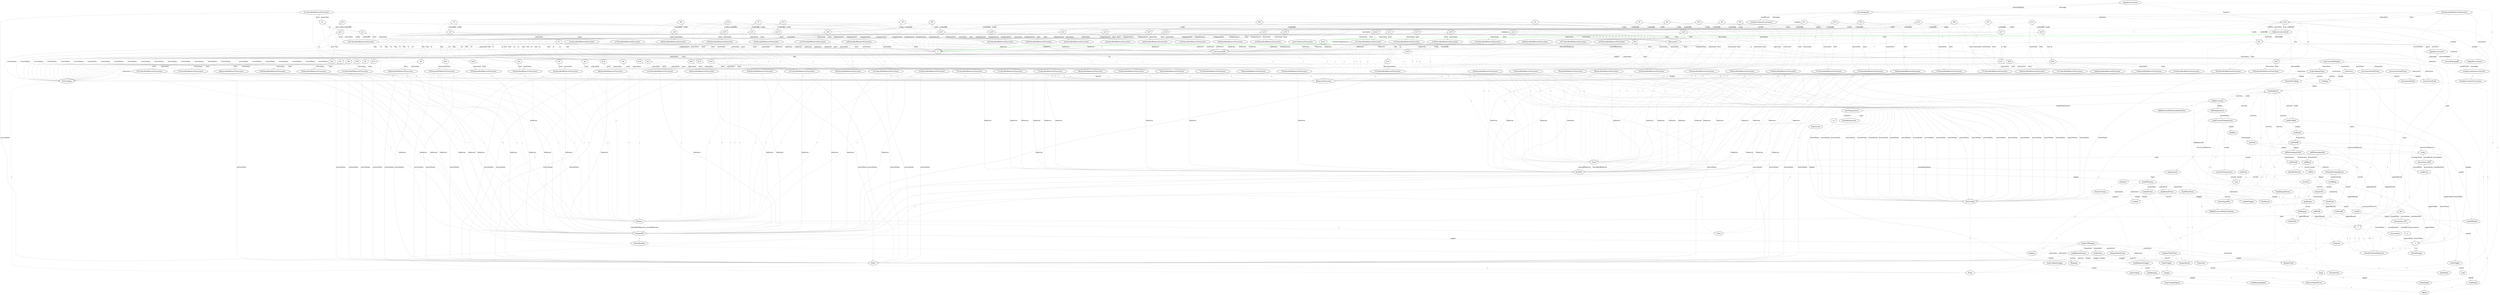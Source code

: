 digraph umlMetamodel {
	"Food" -> "Class" [label="i", color="lightgrey"]
	"Food" -> "foodSM" [label="classifierBehavior", color="grey"]
	"Food" -> "temperature" [label="ownedAttribute", color="grey"]
	"temperature" -> "Property" [label="i", color="lightgrey"]
	"temperature" -> "Integer" [label="type", color="grey"]
	"Integer" -> "PrimitiveType" [label="i", color="lightgrey"]
	"Food" -> "foodSM" [label="ownedBehavior", color="grey"]
	"foodSM" -> "StateMachine" [label="i", color="lightgrey"]
	"foodSM" -> "foodSMregion" [label="region", color="grey"]
	"foodSMregion" -> "Region" [label="i", color="lightgrey"]
	"foodSMregion" -> "foodInitial" [label="subvertex", color="grey"]
	"foodInitial" -> "Pseudostate" [label="i", color="lightgrey"]
	"foodSMregion" -> "foodFinal" [label="subvertex", color="grey"]
	"foodFinal" -> "FinalState" [label="i", color="lightgrey"]
	"foodSMregion" -> "NotCooked" [label="subvertex", color="grey"]
	"NotCooked" -> "State" [label="i", color="lightgrey"]
	"foodSMregion" -> "Cooked" [label="subvertex", color="grey"]
	"Cooked" -> "State" [label="i", color="lightgrey"]
	"foodSMregion" -> "foodInitialTrans" [label="transition", color="grey"]
	"foodInitialTrans" -> "Transition" [label="i", color="lightgrey"]
	"foodInitialTrans" -> "foodInitial" [label="source", color="grey"]
	"foodInitialTrans" -> "NotCooked" [label="target", color="grey"]
	"foodSMregion" -> "foodFinalTrans" [label="transition", color="grey"]
	"foodFinalTrans" -> "Transition" [label="i", color="lightgrey"]
	"foodFinalTrans" -> "Cooked" [label="source", color="grey"]
	"foodFinalTrans" -> "foodFinal" [label="target", color="grey"]
	"foodSMregion" -> "cookedTrans" [label="transition", color="grey"]
	"cookedTrans" -> "Transition" [label="i", color="lightgrey"]
	"cookedTrans" -> "NotCooked" [label="source", color="grey"]
	"cookedTrans" -> "Cooked" [label="target", color="grey"]
	"cookedTrans" -> "cookedTrigger" [label="trigger", color="grey"]
	"cookedTrigger" -> "Trigger" [label="i", color="lightgrey"]
	"cookedTrigger" -> "cooked" [label="event", color="grey"]
	"Microwave" -> "Class" [label="i", color="lightgrey"]
	"Microwave" -> "microwaveSM" [label="classifierBehavior", color="grey"]
	"Microwave" -> "microwaveSM" [label="ownedBehavior", color="grey"]
	"microwaveSM" -> "StateMachine" [label="i", color="lightgrey"]
	"microwaveSM" -> "microwaveSMregion" [label="region", color="grey"]
	"microwaveSMregion" -> "Region" [label="i", color="lightgrey"]
	"microwaveSMregion" -> "microwaveInitial" [label="subvertex", color="grey"]
	"microwaveInitial" -> "Pseudostate" [label="i", color="lightgrey"]
	"microwaveSMregion" -> "microwaveFinal" [label="subvertex", color="grey"]
	"microwaveFinal" -> "FinalState" [label="i", color="lightgrey"]
	"microwaveSMregion" -> "NotCooking" [label="subvertex", color="grey"]
	"NotCooking" -> "State" [label="i", color="lightgrey"]
	"microwaveSMregion" -> "Cooking" [label="subvertex", color="grey"]
	"Cooking" -> "State" [label="i", color="lightgrey"]
	"Cooking" -> "CookingEntry" [label="entry", color="grey"]
	"CookingEntry" -> "cookIncrement" [label="node", color="grey"]
	"cookIncrement" -> "CookingEntry" [label="activity", color="grey"]
	"cookIncrement" -> "AddStructuralFeatureValueAction" [label="i", color="lightgrey"]
	"cookIncrement" -> "true" [label="isReplaceAll", color="grey"]
	"cookIncrement" -> "newTemperature" [label="nameExpression", color="grey"]
	"newTemperature" -> "StringExpression" [label="i", color="lightgrey"]
	"newTemperature" -> "+1" [label="symbol", color="grey"]
	"newTemperature" -> "Expression" [label="type", color="grey"]
	"Expression" -> "Class" [label="i", color="lightgrey"]
	"cookIncrement" -> "oldTemperature" [label="object", color="grey"]
	"oldTemperature" -> "ActionInputPin" [label="i", color="lightgrey"]
	"oldTemperature" -> "readCurrentTemperature" [label="fromAction", color="grey"]
	"readCurrentTemperature" -> "CookingEntry" [label="activity", color="grey"]
	"readCurrentTemperature" -> "ReadStructuralFeatureAction" [label="i", color="lightgrey"]
	"readCurrentTemperature" -> "temperature" [label="structuralFeature", color="grey"]
	"readCurrentTemperature" -> "foodPin" [label="object", color="grey"]
	"foodPin" -> "ActionInputPin" [label="i", color="lightgrey"]
	"foodPin" -> "getFood" [label="fromAction", color="grey"]
	"getFood" -> "CookingEntry" [label="activity", color="grey"]
	"getFood" -> "ReadStructuralFeatureAction" [label="i", color="lightgrey"]
	"getFood" -> "cooks" [label="structuralFeature", color="grey"]
	"getFood" -> "selfActionInputPin" [label="object", color="grey"]
	"selfActionInputPin" -> "ActionInputPin" [label="i", color="lightgrey"]
	"selfActionInputPin" -> "selfRead" [label="fromAction", color="grey"]
	"selfRead" -> "CookingEntry" [label="activity", color="grey"]
	"selfRead" -> "ReadSelfAction" [label="i", color="lightgrey"]
	"selfRead" -> "selfPin" [label="result", color="grey"]
	"selfPin" -> "OutputPin" [label="i", color="lightgrey"]
	"selfPin" -> "true" [label="isLeaf", color="grey"]
	"getFood" -> "theFood" [label="result", color="grey"]
	"theFood" -> "OutputPin" [label="i", color="lightgrey"]
	"theFood" -> "true" [label="isLeaf", color="grey"]
	"readCurrentTemperature" -> "currentTemperature" [label="result", color="grey"]
	"currentTemperature" -> "OutputPin" [label="i", color="lightgrey"]
	"currentTemperature" -> "true" [label="isLeaf", color="grey"]
	"CookingEntry" -> "sendCooked" [label="node", color="grey"]
	"sendCooked" -> "CookingEntry" [label="activity", color="grey"]
	"sendCooked" -> "SendSignalAction" [label="i", color="lightgrey"]
	"sendCooked" -> "cookedSignal" [label="signal", color="grey"]
	"sendCooked" -> "foodPinB" [label="target", color="grey"]
	"foodPinB" -> "ActionInputPin" [label="i", color="lightgrey"]
	"foodPinB" -> "*" [label="upperBound", color="grey"]
	"*" -> "LiteralUnlimitedNatural" [label="i", color="lightgrey"]
	"foodPinB" -> "getFoodB" [label="fromAction", color="grey"]
	"getFoodB" -> "CookingEntry" [label="activity", color="grey"]
	"getFoodB" -> "ReadStructuralFeatureAction" [label="i", color="lightgrey"]
	"getFoodB" -> "cooks" [label="structuralFeature", color="grey"]
	"getFoodB" -> "selfActionInputPinB" [label="object", color="grey"]
	"selfActionInputPinB" -> "ActionInputPin" [label="i", color="lightgrey"]
	"selfActionInputPinB" -> "*" [label="upperBound", color="grey"]
	"*" -> "LiteralUnlimitedNatural" [label="i", color="lightgrey"]
	"selfActionInputPinB" -> "selfReadB" [label="fromAction", color="grey"]
	"selfReadB" -> "CookingEntry" [label="activity", color="grey"]
	"selfReadB" -> "ReadSelfAction" [label="i", color="lightgrey"]
	"selfReadB" -> "selfPinB" [label="result", color="grey"]
	"selfPinB" -> "OutputPin" [label="i", color="lightgrey"]
	"selfPinB" -> "*" [label="upperBound", color="grey"]
	"*" -> "LiteralUnlimitedNatural" [label="i", color="lightgrey"]
	"getFoodB" -> "theFoodB" [label="result", color="grey"]
	"theFoodB" -> "OutputPin" [label="i", color="lightgrey"]
	"theFoodB" -> "*" [label="upperBound", color="grey"]
	"*" -> "LiteralUnlimitedNatural" [label="i", color="lightgrey"]
	"microwaveSMregion" -> "FinishedCooking" [label="subvertex", color="grey"]
	"FinishedCooking" -> "State" [label="i", color="lightgrey"]
	"FinishedCooking" -> "FinishedCookingEntry" [label="entry", color="grey"]
	"FinishedCookingEntry" -> "Activity" [label="i", color="lightgrey"]
	"FinishedCookingEntry" -> "sendBeep" [label="node", color="grey"]
	"sendBeep" -> "FinishedCookingEntry" [label="activity", color="grey"]
	"sendBeep" -> "SendSignalAction" [label="i", color="lightgrey"]
	"sendBeep" -> "beepSignal" [label="signal", color="grey"]
	"sendBeep" -> "beeperPin" [label="target", color="grey"]
	"beeperPin" -> "ActionInputPin" [label="i", color="lightgrey"]
	"beeperPin" -> "*" [label="upperBound", color="grey"]
	"*" -> "LiteralUnlimitedNatural" [label="i", color="lightgrey"]
	"beeperPin" -> "getBeeper" [label="fromAction", color="grey"]
	"getBeeper" -> "FinishedCookingEntry" [label="activity", color="grey"]
	"getBeeper" -> "ReadStructuralFeatureAction" [label="i", color="lightgrey"]
	"getBeeper" -> "has" [label="structuralFeature", color="grey"]
	"getBeeper" -> "selfActionInputPin" [label="object", color="grey"]
	"selfActionInputPin" -> "ActionInputPin" [label="i", color="lightgrey"]
	"selfActionInputPin" -> "*" [label="upperBound", color="grey"]
	"*" -> "LiteralUnlimitedNatural" [label="i", color="lightgrey"]
	"selfActionInputPin" -> "selfRead" [label="fromAction", color="grey"]
	"selfRead" -> "FinishedCookingEntry" [label="activity", color="grey"]
	"selfRead" -> "ReadSelfAction" [label="i", color="lightgrey"]
	"selfRead" -> "selfPin" [label="result", color="grey"]
	"selfPin" -> "OutputPin" [label="i", color="lightgrey"]
	"selfPin" -> "*" [label="upperBound", color="grey"]
	"*" -> "LiteralUnlimitedNatural" [label="i", color="lightgrey"]
	"getBeeper" -> "theBeeper" [label="result", color="grey"]
	"theBeeper" -> "OutputPin" [label="i", color="lightgrey"]
	"theBeeper" -> "*" [label="upperBound", color="grey"]
	"*" -> "LiteralUnlimitedNatural" [label="i", color="lightgrey"]
	"microwaveSMregion" -> "microwaveInitialTrans" [label="transition", color="grey"]
	"microwaveInitialTrans" -> "Transition" [label="i", color="lightgrey"]
	"microwaveInitialTrans" -> "microwaveInitial" [label="source", color="grey"]
	"microwaveInitialTrans" -> "NotCooking" [label="target", color="grey"]
	"microwaveSMregion" -> "microwaveFinalTrans" [label="transition", color="grey"]
	"microwaveFinalTrans" -> "Transition" [label="i", color="lightgrey"]
	"microwaveFinalTrans" -> "FinishedCooking" [label="source", color="grey"]
	"microwaveFinalTrans" -> "microwaveFinal" [label="target", color="grey"]
	"microwaveSMregion" -> "cookTrans" [label="transition", color="grey"]
	"cookTrans" -> "Transition" [label="i", color="lightgrey"]
	"cookTrans" -> "NotCooking" [label="source", color="grey"]
	"cookTrans" -> "Cooking" [label="target", color="grey"]
	"cookTrans" -> "cookTrigger" [label="trigger", color="grey"]
	"cookTrigger" -> "Trigger" [label="i", color="lightgrey"]
	"cookTrigger" -> "cook" [label="event", color="grey"]
	"microwaveSMregion" -> "stopCookingTrans" [label="transition", color="grey"]
	"stopCookingTrans" -> "Transition" [label="i", color="lightgrey"]
	"stopCookingTrans" -> "Cooking" [label="source", color="grey"]
	"stopCookingTrans" -> "FinishedCooking" [label="target", color="grey"]
	"stopCookingTrans" -> "stopCookingTrigger" [label="trigger", color="grey"]
	"stopCookingTrigger" -> "Trigger" [label="i", color="lightgrey"]
	"stopCookingTrigger" -> "stopCooking" [label="event", color="grey"]
	"Beeper" -> "Class" [label="i", color="lightgrey"]
	"Beeper" -> "beeperSM" [label="classifierBehavior", color="grey"]
	"Beeper" -> "beeperSM" [label="ownedBehavior", color="grey"]
	"beeperSM" -> "StateMachine" [label="i", color="lightgrey"]
	"beeperSM" -> "beeperSMregion" [label="region", color="grey"]
	"beeperSMregion" -> "Region" [label="i", color="lightgrey"]
	"beeperSMregion" -> "beeperInitial" [label="subvertex", color="grey"]
	"beeperInitial" -> "Pseudostate" [label="i", color="lightgrey"]
	"beeperSMregion" -> "beeperFinal" [label="subvertex", color="grey"]
	"beeperFinal" -> "FinalState" [label="i", color="lightgrey"]
	"beeperSMregion" -> "Silent" [label="subvertex", color="grey"]
	"Silent" -> "State" [label="i", color="lightgrey"]
	"beeperSMregion" -> "Beeping" [label="subvertex", color="grey"]
	"Beeping" -> "State" [label="i", color="lightgrey"]
	"beeperSMregion" -> "beeperInitialTrans" [label="transition", color="grey"]
	"beeperInitialTrans" -> "Transition" [label="i", color="lightgrey"]
	"beeperInitialTrans" -> "beeperInitial" [label="source", color="grey"]
	"beeperInitialTrans" -> "Silent" [label="target", color="grey"]
	"beeperSMregion" -> "beeperFinalTrans" [label="transition", color="grey"]
	"beeperFinalTrans" -> "Transition" [label="i", color="lightgrey"]
	"beeperFinalTrans" -> "Silent" [label="source", color="grey"]
	"beeperFinalTrans" -> "beeperFinal" [label="target", color="grey"]
	"beeperSMregion" -> "beepTrans" [label="transition", color="grey"]
	"beepTrans" -> "Transition" [label="i", color="lightgrey"]
	"beepTrans" -> "Silent" [label="source", color="grey"]
	"beepTrans" -> "Beeping" [label="target", color="grey"]
	"beepTrans" -> "beepTrigger" [label="trigger", color="grey"]
	"beepTrigger" -> "Trigger" [label="i", color="lightgrey"]
	"beepTrigger" -> "beep" [label="event", color="grey"]
	"beeperSMregion" -> "stopBeepingTrans" [label="transition", color="grey"]
	"stopBeepingTrans" -> "Transition" [label="i", color="lightgrey"]
	"stopBeepingTrans" -> "Beeping" [label="source", color="grey"]
	"stopBeepingTrans" -> "Silent" [label="target", color="grey"]
	"stopBeepingTrans" -> "stopBeepingTrigger" [label="trigger", color="grey"]
	"stopBeepingTrigger" -> "Trigger" [label="i", color="lightgrey"]
	"stopBeepingTrigger" -> "stopBeeping" [label="event", color="grey"]
	"cooked" -> "ReceiveSignalEvent" [label="i", color="lightgrey"]
	"cooked" -> "cookedSignal" [label="signal", color="grey"]
	"cookedSignal" -> "Signal" [label="i", color="lightgrey"]
	"stopCooking" -> "ReceiveSignalEvent" [label="i", color="lightgrey"]
	"stopCooking" -> "stopCookingSignal" [label="signal", color="grey"]
	"stopCookingSignal" -> "Signal" [label="i", color="lightgrey"]
	"cook" -> "ReceiveSignalEvent" [label="i", color="lightgrey"]
	"cook" -> "cookSignal" [label="signal", color="grey"]
	"cookSignal" -> "Signal" [label="i", color="lightgrey"]
	"stopBeeping" -> "ReceiveSignalEvent" [label="i", color="lightgrey"]
	"stopBeeping" -> "stopBeepingSignal" [label="signal", color="grey"]
	"stopBeepingSignal" -> "Signal" [label="i", color="lightgrey"]
	"beep" -> "ReceiveSignalEvent" [label="i", color="lightgrey"]
	"beep" -> "beepSignal" [label="signal", color="grey"]
	"beepSignal" -> "Signal" [label="i", color="lightgrey"]
	"Association_DP3" -> "Association" [label="i", color="lightgrey"]
	"Association_DP3" -> "cooks" [label="memberEnd", color="grey"]
	"Association_DP3" -> "cooked by" [label="memberEnd", color="grey"]
	"Association_DP3" -> "cooks" [label="ownedEnd", color="grey"]
	"cooks" -> "Property" [label="i", color="lightgrey"]
	"cooks" -> "Food" [label="type", color="grey"]
	"cooks" -> "Association_DP3" [label="association", color="grey"]
	"cooks" -> "1" [label="upperValue", color="grey"]
	"1" -> "LiteralUnlimitedNatural" [label="i", color="lightgrey"]
	"cooks" -> "1" [label="lowerValue", color="grey"]
	"1" -> "LiteralInteger" [label="i", color="lightgrey"]
	"Association_DP3" -> "cooked by" [label="ownedEnd", color="grey"]
	"cooked by" -> "Property" [label="i", color="lightgrey"]
	"cooked by" -> "Microwave" [label="type", color="grey"]
	"cooked by" -> "Association_DP3" [label="association", color="grey"]
	"cooked by" -> "1" [label="upperValue", color="grey"]
	"1" -> "LiteralUnlimitedNatural" [label="i", color="lightgrey"]
	"cooked by" -> "1" [label="lowerValue", color="grey"]
	"1" -> "LiteralInteger" [label="i", color="lightgrey"]
	"Association_EE7" -> "Association" [label="i", color="lightgrey"]
	"Association_EE7" -> "has" [label="memberEnd", color="grey"]
	"Association_EE7" -> "in" [label="memberEnd", color="grey"]
	"Association_EE7" -> "has" [label="ownedEnd", color="grey"]
	"has" -> "Property" [label="i", color="lightgrey"]
	"has" -> "Beeper" [label="type", color="grey"]
	"has" -> "Association_EE7" [label="association", color="grey"]
	"has" -> "1" [label="upperValue", color="grey"]
	"1" -> "LiteralUnlimitedNatural" [label="i", color="lightgrey"]
	"has" -> "1" [label="lowerValue", color="grey"]
	"1" -> "LiteralInteger" [label="i", color="lightgrey"]
	"Association_EE7" -> "in" [label="ownedEnd", color="grey"]
	"in" -> "Property" [label="i", color="lightgrey"]
	"in" -> "Microwave" [label="type", color="grey"]
	"in" -> "Association_EE7" [label="association", color="grey"]
	"in" -> "1" [label="upperValue", color="grey"]
	"1" -> "LiteralUnlimitedNatural" [label="i", color="lightgrey"]
	"in" -> "1" [label="lowerValue", color="grey"]
	"1" -> "LiteralInteger" [label="i", color="lightgrey"]
	"m1" -> "Microwave" [label="i", color="lightgrey"]
	"m1classifierBehaviorExecution" -> "BehaviorExecution" [label="i", color="lightgrey"]
	"m1" -> "m1classifierBehaviorExecution" [label="execution", color="grey"]
	"m1classifierBehaviorExecution" -> "m1" [label="host", color="grey"]
	"m1classifierBehaviorExecution" -> "microwaveSM" [label="behavior", color="grey"]
	"m1classifierBehaviorExecution" -> "NotCooking" [label="activeState", color="grey"]
	"f1" -> "Food" [label="i", color="lightgrey"]
	"f1classifierBehaviorExecution" -> "BehaviorExecution" [label="i", color="lightgrey"]
	"f1" -> "f1classifierBehaviorExecution" [label="execution", color="grey"]
	"f1classifierBehaviorExecution" -> "f1" [label="host", color="grey"]
	"f1classifierBehaviorExecution" -> "foodSM" [label="behavior", color="grey"]
	"f1classifierBehaviorExecution" -> "NotCooked" [label="activeState", color="grey"]
	"f1" -> "3" [label="temperature", color="grey"]
	"b1" -> "Beeper" [label="i", color="lightgrey"]
	"b1classifierBehaviorExecution" -> "BehaviorExecution" [label="i", color="lightgrey"]
	"b1" -> "b1classifierBehaviorExecution" [label="execution", color="grey"]
	"b1classifierBehaviorExecution" -> "b1" [label="host", color="grey"]
	"b1classifierBehaviorExecution" -> "beeperSM" [label="behavior", color="grey"]
	"b1classifierBehaviorExecution" -> "Silent" [label="activeState", color="grey"]
	"m1" -> "f1" [label="cooks", color="grey"]
	"f1" -> "m1" [label="cookedBy", color="grey"]
	"m1" -> "b1" [label="has", color="grey"]
	"b1" -> "m1" [label="in", color="grey"]
	"m2" -> "Microwave" [label="i", color="lightgrey"]
	"m2classifierBehaviorExecution" -> "BehaviorExecution" [label="i", color="lightgrey"]
	"m2" -> "m2classifierBehaviorExecution" [label="execution", color="grey"]
	"m2classifierBehaviorExecution" -> "m2" [label="host", color="grey"]
	"m2classifierBehaviorExecution" -> "microwaveSM" [label="behavior", color="grey"]
	"m2classifierBehaviorExecution" -> "NotCooking" [label="activeState", color="grey"]
	"f2" -> "Food" [label="i", color="lightgrey"]
	"f2classifierBehaviorExecution" -> "BehaviorExecution" [label="i", color="lightgrey"]
	"f2" -> "f2classifierBehaviorExecution" [label="execution", color="grey"]
	"f2classifierBehaviorExecution" -> "f2" [label="host", color="grey"]
	"f2classifierBehaviorExecution" -> "foodSM" [label="behavior", color="grey"]
	"f2classifierBehaviorExecution" -> "NotCooked" [label="activeState", color="grey"]
	"f2" -> "3" [label="temperature", color="grey"]
	"b2" -> "Beeper" [label="i", color="lightgrey"]
	"b2classifierBehaviorExecution" -> "BehaviorExecution" [label="i", color="lightgrey"]
	"b2" -> "b2classifierBehaviorExecution" [label="execution", color="grey"]
	"b2classifierBehaviorExecution" -> "b2" [label="host", color="grey"]
	"b2classifierBehaviorExecution" -> "beeperSM" [label="behavior", color="grey"]
	"b2classifierBehaviorExecution" -> "Silent" [label="activeState", color="grey"]
	"m2" -> "f2" [label="cooks", color="grey"]
	"f2" -> "m2" [label="cookedBy", color="grey"]
	"m2" -> "b2" [label="has", color="grey"]
	"b2" -> "m2" [label="in", color="grey"]
	"m3" -> "Microwave" [label="i", color="lightgrey"]
	"m3classifierBehaviorExecution" -> "BehaviorExecution" [label="i", color="lightgrey"]
	"m3" -> "m3classifierBehaviorExecution" [label="execution", color="grey"]
	"m3classifierBehaviorExecution" -> "m3" [label="host", color="grey"]
	"m3classifierBehaviorExecution" -> "microwaveSM" [label="behavior", color="grey"]
	"m3classifierBehaviorExecution" -> "NotCooking" [label="activeState", color="grey"]
	"f3" -> "Food" [label="i", color="lightgrey"]
	"f3classifierBehaviorExecution" -> "BehaviorExecution" [label="i", color="lightgrey"]
	"f3" -> "f3classifierBehaviorExecution" [label="execution", color="grey"]
	"f3classifierBehaviorExecution" -> "f3" [label="host", color="grey"]
	"f3classifierBehaviorExecution" -> "foodSM" [label="behavior", color="grey"]
	"f3classifierBehaviorExecution" -> "NotCooked" [label="activeState", color="grey"]
	"f3" -> "3" [label="temperature", color="grey"]
	"b3" -> "Beeper" [label="i", color="lightgrey"]
	"b3classifierBehaviorExecution" -> "BehaviorExecution" [label="i", color="lightgrey"]
	"b3" -> "b3classifierBehaviorExecution" [label="execution", color="grey"]
	"b3classifierBehaviorExecution" -> "b3" [label="host", color="grey"]
	"b3classifierBehaviorExecution" -> "beeperSM" [label="behavior", color="grey"]
	"b3classifierBehaviorExecution" -> "Silent" [label="activeState", color="grey"]
	"m3" -> "f3" [label="cooks", color="grey"]
	"f3" -> "m3" [label="cookedBy", color="grey"]
	"m3" -> "b3" [label="has", color="grey"]
	"b3" -> "m3" [label="in", color="grey"]
	"m4" -> "Microwave" [label="i", color="lightgrey"]
	"m4classifierBehaviorExecution" -> "BehaviorExecution" [label="i", color="lightgrey"]
	"m4" -> "m4classifierBehaviorExecution" [label="execution", color="grey"]
	"m4classifierBehaviorExecution" -> "m4" [label="host", color="grey"]
	"m4classifierBehaviorExecution" -> "microwaveSM" [label="behavior", color="grey"]
	"m4classifierBehaviorExecution" -> "NotCooking" [label="activeState", color="grey"]
	"f4" -> "Food" [label="i", color="lightgrey"]
	"f4classifierBehaviorExecution" -> "BehaviorExecution" [label="i", color="lightgrey"]
	"f4" -> "f4classifierBehaviorExecution" [label="execution", color="grey"]
	"f4classifierBehaviorExecution" -> "f4" [label="host", color="grey"]
	"f4classifierBehaviorExecution" -> "foodSM" [label="behavior", color="grey"]
	"f4classifierBehaviorExecution" -> "NotCooked" [label="activeState", color="grey"]
	"f4" -> "3" [label="temperature", color="grey"]
	"b4" -> "Beeper" [label="i", color="lightgrey"]
	"b4classifierBehaviorExecution" -> "BehaviorExecution" [label="i", color="lightgrey"]
	"b4" -> "b4classifierBehaviorExecution" [label="execution", color="grey"]
	"b4classifierBehaviorExecution" -> "b4" [label="host", color="grey"]
	"b4classifierBehaviorExecution" -> "beeperSM" [label="behavior", color="grey"]
	"b4classifierBehaviorExecution" -> "Silent" [label="activeState", color="grey"]
	"m4" -> "f4" [label="cooks", color="grey"]
	"f4" -> "m4" [label="cookedBy", color="grey"]
	"m4" -> "b4" [label="has", color="grey"]
	"b4" -> "m4" [label="in", color="grey"]
	"m5" -> "Microwave" [label="i", color="lightgrey"]
	"m5classifierBehaviorExecution" -> "BehaviorExecution" [label="i", color="lightgrey"]
	"m5" -> "m5classifierBehaviorExecution" [label="execution", color="grey"]
	"m5classifierBehaviorExecution" -> "m5" [label="host", color="grey"]
	"m5classifierBehaviorExecution" -> "microwaveSM" [label="behavior", color="grey"]
	"m5classifierBehaviorExecution" -> "NotCooking" [label="activeState", color="grey"]
	"f5" -> "Food" [label="i", color="lightgrey"]
	"f5classifierBehaviorExecution" -> "BehaviorExecution" [label="i", color="lightgrey"]
	"f5" -> "f5classifierBehaviorExecution" [label="execution", color="grey"]
	"f5classifierBehaviorExecution" -> "f5" [label="host", color="grey"]
	"f5classifierBehaviorExecution" -> "foodSM" [label="behavior", color="grey"]
	"f5classifierBehaviorExecution" -> "NotCooked" [label="activeState", color="grey"]
	"f5" -> "3" [label="temperature", color="grey"]
	"b5" -> "Beeper" [label="i", color="lightgrey"]
	"b5classifierBehaviorExecution" -> "BehaviorExecution" [label="i", color="lightgrey"]
	"b5" -> "b5classifierBehaviorExecution" [label="execution", color="grey"]
	"b5classifierBehaviorExecution" -> "b5" [label="host", color="grey"]
	"b5classifierBehaviorExecution" -> "beeperSM" [label="behavior", color="grey"]
	"b5classifierBehaviorExecution" -> "Silent" [label="activeState", color="grey"]
	"m5" -> "f5" [label="cooks", color="grey"]
	"f5" -> "m5" [label="cookedBy", color="grey"]
	"m5" -> "b5" [label="has", color="grey"]
	"b5" -> "m5" [label="in", color="grey"]
	"m6" -> "Microwave" [label="i", color="lightgrey"]
	"m6classifierBehaviorExecution" -> "BehaviorExecution" [label="i", color="lightgrey"]
	"m6" -> "m6classifierBehaviorExecution" [label="execution", color="grey"]
	"m6classifierBehaviorExecution" -> "m6" [label="host", color="grey"]
	"m6classifierBehaviorExecution" -> "microwaveSM" [label="behavior", color="grey"]
	"m6classifierBehaviorExecution" -> "NotCooking" [label="activeState", color="grey"]
	"f6" -> "Food" [label="i", color="lightgrey"]
	"f6classifierBehaviorExecution" -> "BehaviorExecution" [label="i", color="lightgrey"]
	"f6" -> "f6classifierBehaviorExecution" [label="execution", color="grey"]
	"f6classifierBehaviorExecution" -> "f6" [label="host", color="grey"]
	"f6classifierBehaviorExecution" -> "foodSM" [label="behavior", color="grey"]
	"f6classifierBehaviorExecution" -> "NotCooked" [label="activeState", color="grey"]
	"f6" -> "3" [label="temperature", color="grey"]
	"b6" -> "Beeper" [label="i", color="lightgrey"]
	"b6classifierBehaviorExecution" -> "BehaviorExecution" [label="i", color="lightgrey"]
	"b6" -> "b6classifierBehaviorExecution" [label="execution", color="grey"]
	"b6classifierBehaviorExecution" -> "b6" [label="host", color="grey"]
	"b6classifierBehaviorExecution" -> "beeperSM" [label="behavior", color="grey"]
	"b6classifierBehaviorExecution" -> "Silent" [label="activeState", color="grey"]
	"m6" -> "f6" [label="cooks", color="grey"]
	"f6" -> "m6" [label="cookedBy", color="grey"]
	"m6" -> "b6" [label="has", color="grey"]
	"b6" -> "m6" [label="in", color="grey"]
	"m7" -> "Microwave" [label="i", color="lightgrey"]
	"m7classifierBehaviorExecution" -> "BehaviorExecution" [label="i", color="lightgrey"]
	"m7" -> "m7classifierBehaviorExecution" [label="execution", color="grey"]
	"m7classifierBehaviorExecution" -> "m7" [label="host", color="grey"]
	"m7classifierBehaviorExecution" -> "microwaveSM" [label="behavior", color="grey"]
	"m7classifierBehaviorExecution" -> "NotCooking" [label="activeState", color="grey"]
	"f7" -> "Food" [label="i", color="lightgrey"]
	"f7classifierBehaviorExecution" -> "BehaviorExecution" [label="i", color="lightgrey"]
	"f7" -> "f7classifierBehaviorExecution" [label="execution", color="grey"]
	"f7classifierBehaviorExecution" -> "f7" [label="host", color="grey"]
	"f7classifierBehaviorExecution" -> "foodSM" [label="behavior", color="grey"]
	"f7classifierBehaviorExecution" -> "NotCooked" [label="activeState", color="grey"]
	"f7" -> "3" [label="temperature", color="grey"]
	"b7" -> "Beeper" [label="i", color="lightgrey"]
	"b7classifierBehaviorExecution" -> "BehaviorExecution" [label="i", color="lightgrey"]
	"b7" -> "b7classifierBehaviorExecution" [label="execution", color="grey"]
	"b7classifierBehaviorExecution" -> "b7" [label="host", color="grey"]
	"b7classifierBehaviorExecution" -> "beeperSM" [label="behavior", color="grey"]
	"b7classifierBehaviorExecution" -> "Silent" [label="activeState", color="grey"]
	"m7" -> "f7" [label="cooks", color="grey"]
	"f7" -> "m7" [label="cookedBy", color="grey"]
	"m7" -> "b7" [label="has", color="grey"]
	"b7" -> "m7" [label="in", color="grey"]
	"m8" -> "Microwave" [label="i", color="lightgrey"]
	"m8classifierBehaviorExecution" -> "BehaviorExecution" [label="i", color="lightgrey"]
	"m8" -> "m8classifierBehaviorExecution" [label="execution", color="grey"]
	"m8classifierBehaviorExecution" -> "m8" [label="host", color="grey"]
	"m8classifierBehaviorExecution" -> "microwaveSM" [label="behavior", color="grey"]
	"m8classifierBehaviorExecution" -> "NotCooking" [label="activeState", color="grey"]
	"f8" -> "Food" [label="i", color="lightgrey"]
	"f8classifierBehaviorExecution" -> "BehaviorExecution" [label="i", color="lightgrey"]
	"f8" -> "f8classifierBehaviorExecution" [label="execution", color="grey"]
	"f8classifierBehaviorExecution" -> "f8" [label="host", color="grey"]
	"f8classifierBehaviorExecution" -> "foodSM" [label="behavior", color="grey"]
	"f8classifierBehaviorExecution" -> "NotCooked" [label="activeState", color="grey"]
	"f8" -> "3" [label="temperature", color="grey"]
	"b8" -> "Beeper" [label="i", color="lightgrey"]
	"b8classifierBehaviorExecution" -> "BehaviorExecution" [label="i", color="lightgrey"]
	"b8" -> "b8classifierBehaviorExecution" [label="execution", color="grey"]
	"b8classifierBehaviorExecution" -> "b8" [label="host", color="grey"]
	"b8classifierBehaviorExecution" -> "beeperSM" [label="behavior", color="grey"]
	"b8classifierBehaviorExecution" -> "Silent" [label="activeState", color="grey"]
	"m8" -> "f8" [label="cooks", color="grey"]
	"f8" -> "m8" [label="cookedBy", color="grey"]
	"m8" -> "b8" [label="has", color="grey"]
	"b8" -> "m8" [label="in", color="grey"]
	"m9" -> "Microwave" [label="i", color="lightgrey"]
	"m9classifierBehaviorExecution" -> "BehaviorExecution" [label="i", color="lightgrey"]
	"m9" -> "m9classifierBehaviorExecution" [label="execution", color="grey"]
	"m9classifierBehaviorExecution" -> "m9" [label="host", color="grey"]
	"m9classifierBehaviorExecution" -> "microwaveSM" [label="behavior", color="grey"]
	"m9classifierBehaviorExecution" -> "NotCooking" [label="activeState", color="grey"]
	"f9" -> "Food" [label="i", color="lightgrey"]
	"f9classifierBehaviorExecution" -> "BehaviorExecution" [label="i", color="lightgrey"]
	"f9" -> "f9classifierBehaviorExecution" [label="execution", color="grey"]
	"f9classifierBehaviorExecution" -> "f9" [label="host", color="grey"]
	"f9classifierBehaviorExecution" -> "foodSM" [label="behavior", color="grey"]
	"f9classifierBehaviorExecution" -> "NotCooked" [label="activeState", color="grey"]
	"f9" -> "3" [label="temperature", color="grey"]
	"b9" -> "Beeper" [label="i", color="lightgrey"]
	"b9classifierBehaviorExecution" -> "BehaviorExecution" [label="i", color="lightgrey"]
	"b9" -> "b9classifierBehaviorExecution" [label="execution", color="grey"]
	"b9classifierBehaviorExecution" -> "b9" [label="host", color="grey"]
	"b9classifierBehaviorExecution" -> "beeperSM" [label="behavior", color="grey"]
	"b9classifierBehaviorExecution" -> "Silent" [label="activeState", color="grey"]
	"m9" -> "f9" [label="cooks", color="grey"]
	"f9" -> "m9" [label="cookedBy", color="grey"]
	"m9" -> "b9" [label="has", color="grey"]
	"b9" -> "m9" [label="in", color="grey"]
	"m10" -> "Microwave" [label="i", color="lightgrey"]
	"m10classifierBehaviorExecution" -> "BehaviorExecution" [label="i", color="lightgrey"]
	"m10" -> "m10classifierBehaviorExecution" [label="execution", color="grey"]
	"m10classifierBehaviorExecution" -> "m10" [label="host", color="grey"]
	"m10classifierBehaviorExecution" -> "microwaveSM" [label="behavior", color="grey"]
	"m10classifierBehaviorExecution" -> "NotCooking" [label="activeState", color="grey"]
	"f10" -> "Food" [label="i", color="lightgrey"]
	"f10classifierBehaviorExecution" -> "BehaviorExecution" [label="i", color="lightgrey"]
	"f10" -> "f10classifierBehaviorExecution" [label="execution", color="grey"]
	"f10classifierBehaviorExecution" -> "f10" [label="host", color="grey"]
	"f10classifierBehaviorExecution" -> "foodSM" [label="behavior", color="grey"]
	"f10classifierBehaviorExecution" -> "NotCooked" [label="activeState", color="grey"]
	"f10" -> "3" [label="temperature", color="grey"]
	"b10" -> "Beeper" [label="i", color="lightgrey"]
	"b10classifierBehaviorExecution" -> "BehaviorExecution" [label="i", color="lightgrey"]
	"b10" -> "b10classifierBehaviorExecution" [label="execution", color="grey"]
	"b10classifierBehaviorExecution" -> "b10" [label="host", color="grey"]
	"b10classifierBehaviorExecution" -> "beeperSM" [label="behavior", color="grey"]
	"b10classifierBehaviorExecution" -> "Silent" [label="activeState", color="grey"]
	"m10" -> "f10" [label="cooks", color="grey"]
	"f10" -> "m10" [label="cookedBy", color="grey"]
	"m10" -> "b10" [label="has", color="grey"]
	"b10" -> "m10" [label="in", color="grey"]
	"m11" -> "Microwave" [label="i", color="lightgrey"]
	"m11classifierBehaviorExecution" -> "BehaviorExecution" [label="i", color="lightgrey"]
	"m11" -> "m11classifierBehaviorExecution" [label="execution", color="grey"]
	"m11classifierBehaviorExecution" -> "m11" [label="host", color="grey"]
	"m11classifierBehaviorExecution" -> "microwaveSM" [label="behavior", color="grey"]
	"m11classifierBehaviorExecution" -> "NotCooking" [label="activeState", color="grey"]
	"f11" -> "Food" [label="i", color="lightgrey"]
	"f11classifierBehaviorExecution" -> "BehaviorExecution" [label="i", color="lightgrey"]
	"f11" -> "f11classifierBehaviorExecution" [label="execution", color="grey"]
	"f11classifierBehaviorExecution" -> "f11" [label="host", color="grey"]
	"f11classifierBehaviorExecution" -> "foodSM" [label="behavior", color="grey"]
	"f11classifierBehaviorExecution" -> "NotCooked" [label="activeState", color="grey"]
	"f11" -> "3" [label="temperature", color="grey"]
	"b11" -> "Beeper" [label="i", color="lightgrey"]
	"b11classifierBehaviorExecution" -> "BehaviorExecution" [label="i", color="lightgrey"]
	"b11" -> "b11classifierBehaviorExecution" [label="execution", color="grey"]
	"b11classifierBehaviorExecution" -> "b11" [label="host", color="grey"]
	"b11classifierBehaviorExecution" -> "beeperSM" [label="behavior", color="grey"]
	"b11classifierBehaviorExecution" -> "Silent" [label="activeState", color="grey"]
	"m11" -> "f11" [label="cooks", color="grey"]
	"f11" -> "m11" [label="cookedBy", color="grey"]
	"m11" -> "b11" [label="has", color="grey"]
	"b11" -> "m11" [label="in", color="grey"]
	"m12" -> "Microwave" [label="i", color="lightgrey"]
	"m12classifierBehaviorExecution" -> "BehaviorExecution" [label="i", color="lightgrey"]
	"m12" -> "m12classifierBehaviorExecution" [label="execution", color="grey"]
	"m12classifierBehaviorExecution" -> "m12" [label="host", color="grey"]
	"m12classifierBehaviorExecution" -> "microwaveSM" [label="behavior", color="grey"]
	"m12classifierBehaviorExecution" -> "NotCooking" [label="activeState", color="grey"]
	"f12" -> "Food" [label="i", color="lightgrey"]
	"f12classifierBehaviorExecution" -> "BehaviorExecution" [label="i", color="lightgrey"]
	"f12" -> "f12classifierBehaviorExecution" [label="execution", color="grey"]
	"f12classifierBehaviorExecution" -> "f12" [label="host", color="grey"]
	"f12classifierBehaviorExecution" -> "foodSM" [label="behavior", color="grey"]
	"f12classifierBehaviorExecution" -> "NotCooked" [label="activeState", color="grey"]
	"f12" -> "3" [label="temperature", color="grey"]
	"b12" -> "Beeper" [label="i", color="lightgrey"]
	"b12classifierBehaviorExecution" -> "BehaviorExecution" [label="i", color="lightgrey"]
	"b12" -> "b12classifierBehaviorExecution" [label="execution", color="grey"]
	"b12classifierBehaviorExecution" -> "b12" [label="host", color="grey"]
	"b12classifierBehaviorExecution" -> "beeperSM" [label="behavior", color="grey"]
	"b12classifierBehaviorExecution" -> "Silent" [label="activeState", color="grey"]
	"m12" -> "f12" [label="cooks", color="grey"]
	"f12" -> "m12" [label="cookedBy", color="grey"]
	"m12" -> "b12" [label="has", color="grey"]
	"b12" -> "m12" [label="in", color="grey"]
	"m13" -> "Microwave" [label="i", color="lightgrey"]
	"m13classifierBehaviorExecution" -> "BehaviorExecution" [label="i", color="lightgrey"]
	"m13" -> "m13classifierBehaviorExecution" [label="execution", color="grey"]
	"m13classifierBehaviorExecution" -> "m13" [label="host", color="grey"]
	"m13classifierBehaviorExecution" -> "microwaveSM" [label="behavior", color="grey"]
	"m13classifierBehaviorExecution" -> "NotCooking" [label="activeState", color="grey"]
	"f13" -> "Food" [label="i", color="lightgrey"]
	"f13classifierBehaviorExecution" -> "BehaviorExecution" [label="i", color="lightgrey"]
	"f13" -> "f13classifierBehaviorExecution" [label="execution", color="grey"]
	"f13classifierBehaviorExecution" -> "f13" [label="host", color="grey"]
	"f13classifierBehaviorExecution" -> "foodSM" [label="behavior", color="grey"]
	"f13classifierBehaviorExecution" -> "NotCooked" [label="activeState", color="grey"]
	"f13" -> "3" [label="temperature", color="grey"]
	"b13" -> "Beeper" [label="i", color="lightgrey"]
	"b13classifierBehaviorExecution" -> "BehaviorExecution" [label="i", color="lightgrey"]
	"b13" -> "b13classifierBehaviorExecution" [label="execution", color="grey"]
	"b13classifierBehaviorExecution" -> "b13" [label="host", color="grey"]
	"b13classifierBehaviorExecution" -> "beeperSM" [label="behavior", color="grey"]
	"b13classifierBehaviorExecution" -> "Silent" [label="activeState", color="grey"]
	"m13" -> "f13" [label="cooks", color="grey"]
	"f13" -> "m13" [label="cookedBy", color="grey"]
	"m13" -> "b13" [label="has", color="grey"]
	"b13" -> "m13" [label="in", color="grey"]
	"m14" -> "Microwave" [label="i", color="lightgrey"]
	"m14classifierBehaviorExecution" -> "BehaviorExecution" [label="i", color="lightgrey"]
	"m14" -> "m14classifierBehaviorExecution" [label="execution", color="grey"]
	"m14classifierBehaviorExecution" -> "m14" [label="host", color="grey"]
	"m14classifierBehaviorExecution" -> "microwaveSM" [label="behavior", color="grey"]
	"m14classifierBehaviorExecution" -> "NotCooking" [label="activeState", color="grey"]
	"f14" -> "Food" [label="i", color="lightgrey"]
	"f14classifierBehaviorExecution" -> "BehaviorExecution" [label="i", color="lightgrey"]
	"f14" -> "f14classifierBehaviorExecution" [label="execution", color="grey"]
	"f14classifierBehaviorExecution" -> "f14" [label="host", color="grey"]
	"f14classifierBehaviorExecution" -> "foodSM" [label="behavior", color="grey"]
	"f14classifierBehaviorExecution" -> "NotCooked" [label="activeState", color="grey"]
	"f14" -> "3" [label="temperature", color="grey"]
	"b14" -> "Beeper" [label="i", color="lightgrey"]
	"b14classifierBehaviorExecution" -> "BehaviorExecution" [label="i", color="lightgrey"]
	"b14" -> "b14classifierBehaviorExecution" [label="execution", color="grey"]
	"b14classifierBehaviorExecution" -> "b14" [label="host", color="grey"]
	"b14classifierBehaviorExecution" -> "beeperSM" [label="behavior", color="grey"]
	"b14classifierBehaviorExecution" -> "Silent" [label="activeState", color="grey"]
	"m14" -> "f14" [label="cooks", color="grey"]
	"f14" -> "m14" [label="cookedBy", color="grey"]
	"m14" -> "b14" [label="has", color="grey"]
	"b14" -> "m14" [label="in", color="grey"]
	"m15" -> "Microwave" [label="i", color="lightgrey"]
	"m15classifierBehaviorExecution" -> "BehaviorExecution" [label="i", color="lightgrey"]
	"m15" -> "m15classifierBehaviorExecution" [label="execution", color="grey"]
	"m15classifierBehaviorExecution" -> "m15" [label="host", color="grey"]
	"m15classifierBehaviorExecution" -> "microwaveSM" [label="behavior", color="grey"]
	"m15classifierBehaviorExecution" -> "NotCooking" [label="activeState", color="grey"]
	"f15" -> "Food" [label="i", color="lightgrey"]
	"f15classifierBehaviorExecution" -> "BehaviorExecution" [label="i", color="lightgrey"]
	"f15" -> "f15classifierBehaviorExecution" [label="execution", color="grey"]
	"f15classifierBehaviorExecution" -> "f15" [label="host", color="grey"]
	"f15classifierBehaviorExecution" -> "foodSM" [label="behavior", color="grey"]
	"f15classifierBehaviorExecution" -> "NotCooked" [label="activeState", color="grey"]
	"f15" -> "3" [label="temperature", color="grey"]
	"b15" -> "Beeper" [label="i", color="lightgrey"]
	"b15classifierBehaviorExecution" -> "BehaviorExecution" [label="i", color="lightgrey"]
	"b15" -> "b15classifierBehaviorExecution" [label="execution", color="grey"]
	"b15classifierBehaviorExecution" -> "b15" [label="host", color="grey"]
	"b15classifierBehaviorExecution" -> "beeperSM" [label="behavior", color="grey"]
	"b15classifierBehaviorExecution" -> "Silent" [label="activeState", color="grey"]
	"m15" -> "f15" [label="cooks", color="grey"]
	"f15" -> "m15" [label="cookedBy", color="grey"]
	"m15" -> "b15" [label="has", color="grey"]
	"b15" -> "m15" [label="in", color="grey"]
	"m16" -> "Microwave" [label="i", color="lightgrey"]
	"m16classifierBehaviorExecution" -> "BehaviorExecution" [label="i", color="lightgrey"]
	"m16" -> "m16classifierBehaviorExecution" [label="execution", color="grey"]
	"m16classifierBehaviorExecution" -> "m16" [label="host", color="grey"]
	"m16classifierBehaviorExecution" -> "microwaveSM" [label="behavior", color="grey"]
	"m16classifierBehaviorExecution" -> "NotCooking" [label="activeState", color="grey"]
	"f16" -> "Food" [label="i", color="lightgrey"]
	"f16classifierBehaviorExecution" -> "BehaviorExecution" [label="i", color="lightgrey"]
	"f16" -> "f16classifierBehaviorExecution" [label="execution", color="grey"]
	"f16classifierBehaviorExecution" -> "f16" [label="host", color="grey"]
	"f16classifierBehaviorExecution" -> "foodSM" [label="behavior", color="grey"]
	"f16classifierBehaviorExecution" -> "NotCooked" [label="activeState", color="grey"]
	"f16" -> "3" [label="temperature", color="grey"]
	"b16" -> "Beeper" [label="i", color="lightgrey"]
	"b16classifierBehaviorExecution" -> "BehaviorExecution" [label="i", color="lightgrey"]
	"b16" -> "b16classifierBehaviorExecution" [label="execution", color="grey"]
	"b16classifierBehaviorExecution" -> "b16" [label="host", color="grey"]
	"b16classifierBehaviorExecution" -> "beeperSM" [label="behavior", color="grey"]
	"b16classifierBehaviorExecution" -> "Silent" [label="activeState", color="grey"]
	"m16" -> "f16" [label="cooks", color="grey"]
	"f16" -> "m16" [label="cookedBy", color="grey"]
	"m16" -> "b16" [label="has", color="grey"]
	"b16" -> "m16" [label="in", color="grey"]
	"m17" -> "Microwave" [label="i", color="lightgrey"]
	"m17classifierBehaviorExecution" -> "BehaviorExecution" [label="i", color="lightgrey"]
	"m17" -> "m17classifierBehaviorExecution" [label="execution", color="grey"]
	"m17classifierBehaviorExecution" -> "m17" [label="host", color="grey"]
	"m17classifierBehaviorExecution" -> "microwaveSM" [label="behavior", color="grey"]
	"m17classifierBehaviorExecution" -> "NotCooking" [label="activeState", color="grey"]
	"f17" -> "Food" [label="i", color="lightgrey"]
	"f17classifierBehaviorExecution" -> "BehaviorExecution" [label="i", color="lightgrey"]
	"f17" -> "f17classifierBehaviorExecution" [label="execution", color="grey"]
	"f17classifierBehaviorExecution" -> "f17" [label="host", color="grey"]
	"f17classifierBehaviorExecution" -> "foodSM" [label="behavior", color="grey"]
	"f17classifierBehaviorExecution" -> "NotCooked" [label="activeState", color="grey"]
	"f17" -> "3" [label="temperature", color="grey"]
	"b17" -> "Beeper" [label="i", color="lightgrey"]
	"b17classifierBehaviorExecution" -> "BehaviorExecution" [label="i", color="lightgrey"]
	"b17" -> "b17classifierBehaviorExecution" [label="execution", color="grey"]
	"b17classifierBehaviorExecution" -> "b17" [label="host", color="grey"]
	"b17classifierBehaviorExecution" -> "beeperSM" [label="behavior", color="grey"]
	"b17classifierBehaviorExecution" -> "Silent" [label="activeState", color="grey"]
	"m17" -> "f17" [label="cooks", color="grey"]
	"f17" -> "m17" [label="cookedBy", color="grey"]
	"m17" -> "b17" [label="has", color="grey"]
	"b17" -> "m17" [label="in", color="grey"]
	"m18" -> "Microwave" [label="i", color="lightgrey"]
	"m18classifierBehaviorExecution" -> "BehaviorExecution" [label="i", color="lightgrey"]
	"m18" -> "m18classifierBehaviorExecution" [label="execution", color="grey"]
	"m18classifierBehaviorExecution" -> "m18" [label="host", color="grey"]
	"m18classifierBehaviorExecution" -> "microwaveSM" [label="behavior", color="grey"]
	"m18classifierBehaviorExecution" -> "NotCooking" [label="activeState", color="grey"]
	"f18" -> "Food" [label="i", color="lightgrey"]
	"f18classifierBehaviorExecution" -> "BehaviorExecution" [label="i", color="lightgrey"]
	"f18" -> "f18classifierBehaviorExecution" [label="execution", color="grey"]
	"f18classifierBehaviorExecution" -> "f18" [label="host", color="grey"]
	"f18classifierBehaviorExecution" -> "foodSM" [label="behavior", color="grey"]
	"f18classifierBehaviorExecution" -> "NotCooked" [label="activeState", color="grey"]
	"f18" -> "3" [label="temperature", color="grey"]
	"b18" -> "Beeper" [label="i", color="lightgrey"]
	"b18classifierBehaviorExecution" -> "BehaviorExecution" [label="i", color="lightgrey"]
	"b18" -> "b18classifierBehaviorExecution" [label="execution", color="grey"]
	"b18classifierBehaviorExecution" -> "b18" [label="host", color="grey"]
	"b18classifierBehaviorExecution" -> "beeperSM" [label="behavior", color="grey"]
	"b18classifierBehaviorExecution" -> "Silent" [label="activeState", color="grey"]
	"m18" -> "f18" [label="cooks", color="grey"]
	"f18" -> "m18" [label="cookedBy", color="grey"]
	"m18" -> "b18" [label="has", color="grey"]
	"b18" -> "m18" [label="in", color="grey"]
	"m19" -> "Microwave" [label="i", color="lightgrey"]
	"m19classifierBehaviorExecution" -> "BehaviorExecution" [label="i", color="lightgrey"]
	"m19" -> "m19classifierBehaviorExecution" [label="execution", color="grey"]
	"m19classifierBehaviorExecution" -> "m19" [label="host", color="grey"]
	"m19classifierBehaviorExecution" -> "microwaveSM" [label="behavior", color="grey"]
	"m19classifierBehaviorExecution" -> "NotCooking" [label="activeState", color="grey"]
	"f19" -> "Food" [label="i", color="lightgrey"]
	"f19classifierBehaviorExecution" -> "BehaviorExecution" [label="i", color="lightgrey"]
	"f19" -> "f19classifierBehaviorExecution" [label="execution", color="grey"]
	"f19classifierBehaviorExecution" -> "f19" [label="host", color="grey"]
	"f19classifierBehaviorExecution" -> "foodSM" [label="behavior", color="grey"]
	"f19classifierBehaviorExecution" -> "NotCooked" [label="activeState", color="grey"]
	"f19" -> "3" [label="temperature", color="grey"]
	"b19" -> "Beeper" [label="i", color="lightgrey"]
	"b19classifierBehaviorExecution" -> "BehaviorExecution" [label="i", color="lightgrey"]
	"b19" -> "b19classifierBehaviorExecution" [label="execution", color="grey"]
	"b19classifierBehaviorExecution" -> "b19" [label="host", color="grey"]
	"b19classifierBehaviorExecution" -> "beeperSM" [label="behavior", color="grey"]
	"b19classifierBehaviorExecution" -> "Silent" [label="activeState", color="grey"]
	"m19" -> "f19" [label="cooks", color="grey"]
	"f19" -> "m19" [label="cookedBy", color="grey"]
	"m19" -> "b19" [label="has", color="grey"]
	"b19" -> "m19" [label="in", color="grey"]
	"m20" -> "Microwave" [label="i", color="lightgrey"]
	"m20classifierBehaviorExecution" -> "BehaviorExecution" [label="i", color="lightgrey"]
	"m20" -> "m20classifierBehaviorExecution" [label="execution", color="grey"]
	"m20classifierBehaviorExecution" -> "m20" [label="host", color="grey"]
	"m20classifierBehaviorExecution" -> "microwaveSM" [label="behavior", color="grey"]
	"m20classifierBehaviorExecution" -> "NotCooking" [label="activeState", color="grey"]
	"f20" -> "Food" [label="i", color="lightgrey"]
	"f20classifierBehaviorExecution" -> "BehaviorExecution" [label="i", color="lightgrey"]
	"f20" -> "f20classifierBehaviorExecution" [label="execution", color="grey"]
	"f20classifierBehaviorExecution" -> "f20" [label="host", color="grey"]
	"f20classifierBehaviorExecution" -> "foodSM" [label="behavior", color="grey"]
	"f20classifierBehaviorExecution" -> "NotCooked" [label="activeState", color="grey"]
	"f20" -> "3" [label="temperature", color="grey"]
	"b20" -> "Beeper" [label="i", color="lightgrey"]
	"b20classifierBehaviorExecution" -> "BehaviorExecution" [label="i", color="lightgrey"]
	"b20" -> "b20classifierBehaviorExecution" [label="execution", color="grey"]
	"b20classifierBehaviorExecution" -> "b20" [label="host", color="grey"]
	"b20classifierBehaviorExecution" -> "beeperSM" [label="behavior", color="grey"]
	"b20classifierBehaviorExecution" -> "Silent" [label="activeState", color="grey"]
	"m20" -> "f20" [label="cooks", color="grey"]
	"f20" -> "m20" [label="cookedBy", color="grey"]
	"m20" -> "b20" [label="has", color="grey"]
	"b20" -> "m20" [label="in", color="grey"]
	"m21" -> "Microwave" [label="i", color="lightgrey"]
	"m21classifierBehaviorExecution" -> "BehaviorExecution" [label="i", color="lightgrey"]
	"m21" -> "m21classifierBehaviorExecution" [label="execution", color="grey"]
	"m21classifierBehaviorExecution" -> "m21" [label="host", color="grey"]
	"m21classifierBehaviorExecution" -> "microwaveSM" [label="behavior", color="grey"]
	"m21classifierBehaviorExecution" -> "NotCooking" [label="activeState", color="grey"]
	"f21" -> "Food" [label="i", color="lightgrey"]
	"f21classifierBehaviorExecution" -> "BehaviorExecution" [label="i", color="lightgrey"]
	"f21" -> "f21classifierBehaviorExecution" [label="execution", color="grey"]
	"f21classifierBehaviorExecution" -> "f21" [label="host", color="grey"]
	"f21classifierBehaviorExecution" -> "foodSM" [label="behavior", color="grey"]
	"f21classifierBehaviorExecution" -> "NotCooked" [label="activeState", color="grey"]
	"f21" -> "3" [label="temperature", color="grey"]
	"b21" -> "Beeper" [label="i", color="lightgrey"]
	"b21classifierBehaviorExecution" -> "BehaviorExecution" [label="i", color="lightgrey"]
	"b21" -> "b21classifierBehaviorExecution" [label="execution", color="grey"]
	"b21classifierBehaviorExecution" -> "b21" [label="host", color="grey"]
	"b21classifierBehaviorExecution" -> "beeperSM" [label="behavior", color="grey"]
	"b21classifierBehaviorExecution" -> "Silent" [label="activeState", color="grey"]
	"m21" -> "f21" [label="cooks", color="grey"]
	"f21" -> "m21" [label="cookedBy", color="grey"]
	"m21" -> "b21" [label="has", color="grey"]
	"b21" -> "m21" [label="in", color="grey"]
	"m22" -> "Microwave" [label="i", color="lightgrey"]
	"m22" -> "m22classifierBehaviorExecution" [label="execution", color="grey"]
	"m22classifierBehaviorExecution" -> "m22" [label="host", color="grey"]
	"m22classifierBehaviorExecution" -> "microwaveSM" [label="behavior", color="grey"]
	"f22" -> "Food" [label="i", color="lightgrey"]
	"f22classifierBehaviorExecution" -> "BehaviorExecution" [label="i", color="lightgrey"]
	"f22" -> "f22classifierBehaviorExecution" [label="execution", color="grey"]
	"f22classifierBehaviorExecution" -> "f22" [label="host", color="grey"]
	"f22classifierBehaviorExecution" -> "foodSM" [label="behavior", color="grey"]
	"f22classifierBehaviorExecution" -> "NotCooked" [label="activeState", color="grey"]
	"f22" -> "3" [label="temperature", color="grey"]
	"b22" -> "Beeper" [label="i", color="lightgrey"]
	"b22classifierBehaviorExecution" -> "BehaviorExecution" [label="i", color="lightgrey"]
	"b22" -> "b22classifierBehaviorExecution" [label="execution", color="grey"]
	"b22classifierBehaviorExecution" -> "b22" [label="host", color="grey"]
	"b22classifierBehaviorExecution" -> "beeperSM" [label="behavior", color="grey"]
	"b22classifierBehaviorExecution" -> "Silent" [label="activeState", color="grey"]
	"m22" -> "f22" [label="cooks", color="grey"]
	"f22" -> "m22" [label="cookedBy", color="grey"]
	"m22" -> "b22" [label="has", color="grey"]
	"b22" -> "m22" [label="in", color="grey"]
	"m23" -> "Microwave" [label="i", color="lightgrey"]
	"m23classifierBehaviorExecution" -> "BehaviorExecution" [label="i", color="lightgrey"]
	"m23" -> "m23classifierBehaviorExecution" [label="execution", color="grey"]
	"m23classifierBehaviorExecution" -> "m23" [label="host", color="grey"]
	"m23classifierBehaviorExecution" -> "microwaveSM" [label="behavior", color="grey"]
	"m23classifierBehaviorExecution" -> "NotCooking" [label="activeState", color="grey"]
	"f23" -> "Food" [label="i", color="lightgrey"]
	"f23classifierBehaviorExecution" -> "BehaviorExecution" [label="i", color="lightgrey"]
	"f23" -> "f23classifierBehaviorExecution" [label="execution", color="grey"]
	"f23classifierBehaviorExecution" -> "f23" [label="host", color="grey"]
	"f23classifierBehaviorExecution" -> "foodSM" [label="behavior", color="grey"]
	"f23classifierBehaviorExecution" -> "NotCooked" [label="activeState", color="grey"]
	"f23" -> "3" [label="temperature", color="grey"]
	"b23" -> "Beeper" [label="i", color="lightgrey"]
	"b23classifierBehaviorExecution" -> "BehaviorExecution" [label="i", color="lightgrey"]
	"b23" -> "b23classifierBehaviorExecution" [label="execution", color="grey"]
	"b23classifierBehaviorExecution" -> "b23" [label="host", color="grey"]
	"b23classifierBehaviorExecution" -> "beeperSM" [label="behavior", color="grey"]
	"b23classifierBehaviorExecution" -> "Silent" [label="activeState", color="grey"]
	"m23" -> "f23" [label="cooks", color="grey"]
	"f23" -> "m23" [label="cookedBy", color="grey"]
	"m23" -> "b23" [label="has", color="grey"]
	"b23" -> "m23" [label="in", color="grey"]
	"m24" -> "Microwave" [label="i", color="lightgrey"]
	"m24classifierBehaviorExecution" -> "BehaviorExecution" [label="i", color="lightgrey"]
	"m24" -> "m24classifierBehaviorExecution" [label="execution", color="grey"]
	"m24classifierBehaviorExecution" -> "m24" [label="host", color="grey"]
	"m24classifierBehaviorExecution" -> "microwaveSM" [label="behavior", color="grey"]
	"m24classifierBehaviorExecution" -> "NotCooking" [label="activeState", color="grey"]
	"f24" -> "Food" [label="i", color="lightgrey"]
	"f24classifierBehaviorExecution" -> "BehaviorExecution" [label="i", color="lightgrey"]
	"f24" -> "f24classifierBehaviorExecution" [label="execution", color="grey"]
	"f24classifierBehaviorExecution" -> "f24" [label="host", color="grey"]
	"f24classifierBehaviorExecution" -> "foodSM" [label="behavior", color="grey"]
	"f24classifierBehaviorExecution" -> "NotCooked" [label="activeState", color="grey"]
	"f24" -> "3" [label="temperature", color="grey"]
	"b24" -> "Beeper" [label="i", color="lightgrey"]
	"b24classifierBehaviorExecution" -> "BehaviorExecution" [label="i", color="lightgrey"]
	"b24" -> "b24classifierBehaviorExecution" [label="execution", color="grey"]
	"b24classifierBehaviorExecution" -> "b24" [label="host", color="grey"]
	"b24classifierBehaviorExecution" -> "beeperSM" [label="behavior", color="grey"]
	"b24classifierBehaviorExecution" -> "Silent" [label="activeState", color="grey"]
	"m24" -> "f24" [label="cooks", color="grey"]
	"f24" -> "m24" [label="cookedBy", color="grey"]
	"m24" -> "b24" [label="has", color="grey"]
	"b24" -> "m24" [label="in", color="grey"]
	"m20" -> "Microwave" [label="i", color="lightgrey"]
	"m20classifierBehaviorExecution" -> "BehaviorExecution" [label="i", color="lightgrey"]
	"m20" -> "m20classifierBehaviorExecution" [label="execution", color="grey"]
	"m20classifierBehaviorExecution" -> "m20" [label="host", color="grey"]
	"m20classifierBehaviorExecution" -> "microwaveSM" [label="behavior", color="grey"]
	"m20classifierBehaviorExecution" -> "NotCooking" [label="activeState", color="grey"]
	"f25" -> "Food" [label="i", color="lightgrey"]
	"f25classifierBehaviorExecution" -> "BehaviorExecution" [label="i", color="lightgrey"]
	"f25" -> "f25classifierBehaviorExecution" [label="execution", color="grey"]
	"f25classifierBehaviorExecution" -> "f25" [label="host", color="grey"]
	"f25classifierBehaviorExecution" -> "foodSM" [label="behavior", color="grey"]
	"f25classifierBehaviorExecution" -> "NotCooked" [label="activeState", color="grey"]
	"f25" -> "3" [label="temperature", color="grey"]
	"b25" -> "Beeper" [label="i", color="lightgrey"]
	"b25classifierBehaviorExecution" -> "BehaviorExecution" [label="i", color="lightgrey"]
	"b25" -> "b25classifierBehaviorExecution" [label="execution", color="grey"]
	"b25classifierBehaviorExecution" -> "b25" [label="host", color="grey"]
	"b25classifierBehaviorExecution" -> "beeperSM" [label="behavior", color="grey"]
	"b25classifierBehaviorExecution" -> "Silent" [label="activeState", color="grey"]
	"m25" -> "f25" [label="cooks", color="grey"]
	"f25" -> "m25" [label="cookedBy", color="grey"]
	"m25" -> "b25" [label="has", color="grey"]
	"b25" -> "m25" [label="in", color="grey"]
	"actor1" -> "Actor" [label="i", color="lightgrey"]
	"actor1behaviorExecution" -> "BehaviorExecution" [label="i", color="lightgrey"]
	"actor1" -> "actor1behaviorExecution" [label="execution", color="grey"]
	"actor1behaviorExecution" -> "actor1" [label="host", color="grey"]
	"sendinvocationoccurrence1" -> "SendInvocationOccurrence" [label="i", color="lightgrey"]
	"sendinvocationoccurrence1" -> "varcooksignal2" [label="message", color="grey"]
	"varcooksignal2" -> "sendinvocationoccurrence1" [label="sendEvent", color="grey"]
	"varcooksignal2" -> "signaloccurrence3" [label="receiveSignal", color="grey"]
	"signaloccurrence3" -> "varcooksignal2" [label="message", color="grey"]
	"signaloccurrence3" -> "SignalOccurrence" [label="i", color="lightgrey"]
	"varcooksignal2" -> "cookSignal" [label="i", color="lightgrey"]
	"signaloccurrence3" -> "m22" [label="receiver", color="grey"]
	"varcooksignal2" -> "actor1" [label="sender", color="grey"]
	"sendinvocationoccurrence1" -> "actor1" [label="sender", color="grey"]
	"varcooksignal2" -> "m22" [label="receiver", color="grey"]
	"sendinvocationoccurrence1" -> "actor1behaviorExecution" [label="execution", color="grey"]
	"m22classifierBehaviorExecution" -> "Cooking" [label="activeState", color="grey"]
	"behaviorexecution4" -> "CookingEntry" [label="behavior", color="grey"]
	"behaviorexecution4" -> "BehaviorExecution" [label="i", color="lightgrey"]
	"behaviorexecution4" -> "m22" [label="host", color="grey"]
	"m22" -> "behaviorexecution4" [label="execution", color="grey"]
	"behaviorexecution4" -> "cookIncrement" [label="executable", color="grey"]
	"m22classifierBehaviorExecution" -> "BehaviorExecution" [label="i", color="lightgrey"]
	"behaviorexecution4" -> "m22" [label="selfPinB", color="grey"]
	"behaviorexecution4" -> "f22" [label="theFoodB", color="grey"]
	"behaviorexecution4" -> "m22" [label="selfPin", color="grey"]
	"signaloccurrence7" -> "varcookedsignal6" [label="message", color="grey"]
	"varcookedsignal6" -> "signaloccurrence7" [label="receiveSignal", color="grey"]
	"varcookedsignal6" -> "sendinvocationoccurrence5" [label="sendEvent", color="grey"]
	"sendinvocationoccurrence5" -> "varcookedsignal6" [label="message", color="grey"]
	"signaloccurrence7" -> "SignalOccurrence" [label="i", color="lightgrey"]
	"sendinvocationoccurrence5" -> "SendInvocationOccurrence" [label="i", color="lightgrey"]
	"CookingEntry" -> "Activity" [label="i", color="lightgrey"]
	"varcookedsignal6" -> "f22" [label="receiver", color="grey"]
	"sendinvocationoccurrence5" -> "m22classifierBehaviorExecution" [label="execution", color="grey"]
	"sendinvocationoccurrence5" -> "m22" [label="sender", color="grey"]
	"f22" -> "signaloccurrence7" [label="pool", color="grey"]
	"signaloccurrence7" -> "f22" [label="receiver", color="grey"]
	"varcookedsignal6" -> "cookedSignal" [label="i", color="lightgrey"]
	"varcookedsignal6" -> "m22" [label="sender", color="grey"]
	"behaviorexecution4" -> "f22" [label="theFood", color="grey"]
	"behaviorexecution4" -> "3" [label="currentTemperature", color="green"]
}

